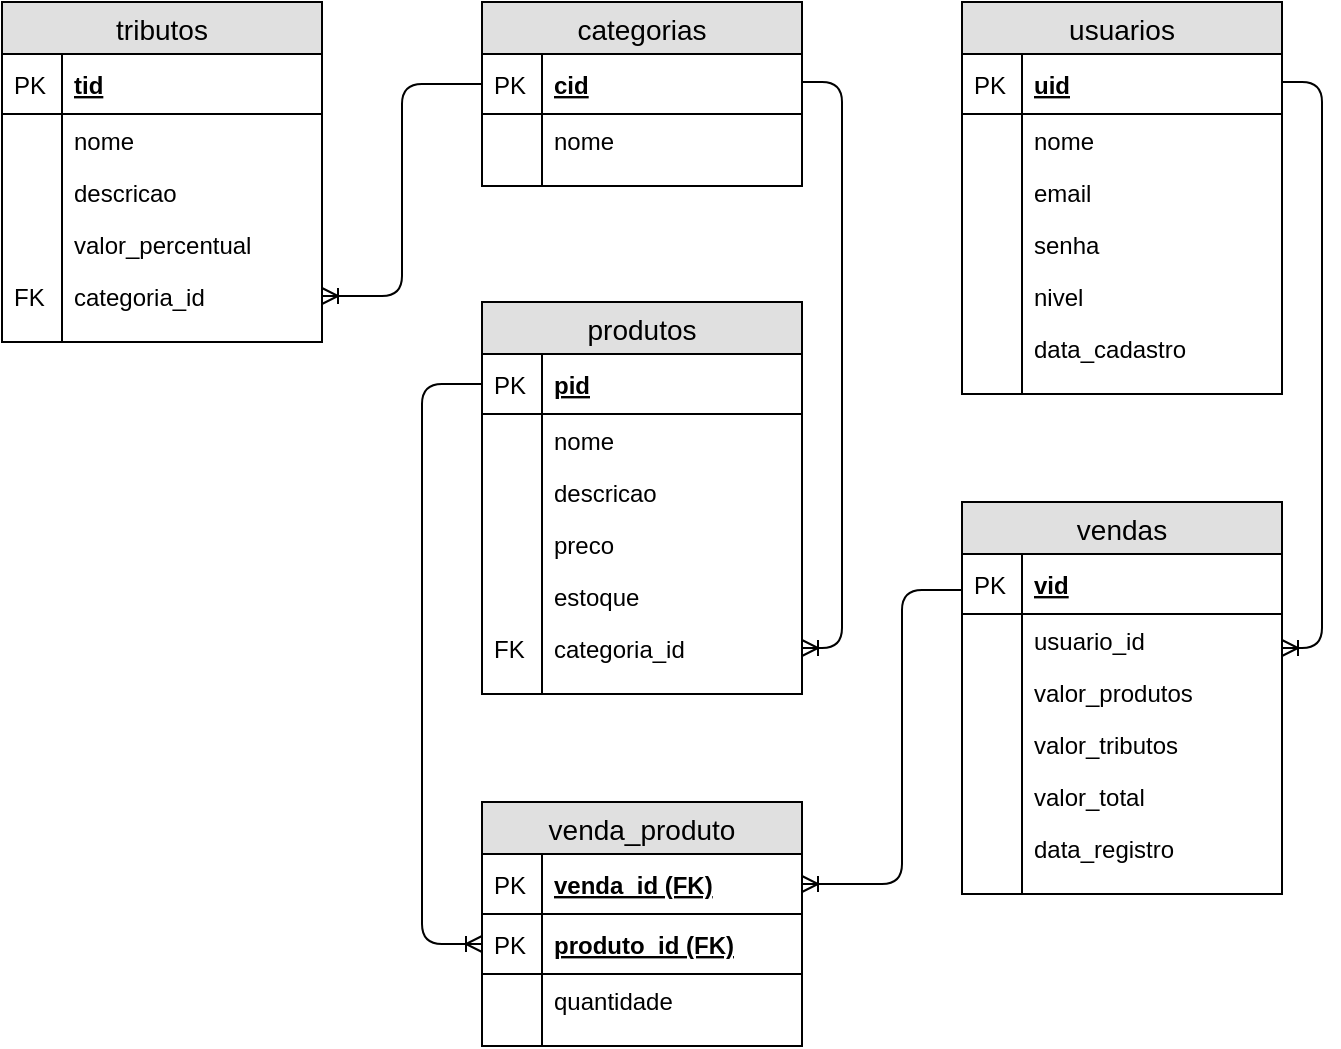 <mxfile version="12.4.8" type="device"><diagram id="7eSZoyOoNT0Z1wueBRNo" name="Page-1"><mxGraphModel dx="868" dy="489" grid="1" gridSize="10" guides="1" tooltips="1" connect="1" arrows="1" fold="1" page="1" pageScale="1" pageWidth="827" pageHeight="1169" math="0" shadow="0"><root><mxCell id="0"/><mxCell id="1" parent="0"/><mxCell id="IQ32d0eeQhoX6j4zRLbz-1" value="usuarios" style="swimlane;fontStyle=0;childLayout=stackLayout;horizontal=1;startSize=26;fillColor=#e0e0e0;horizontalStack=0;resizeParent=1;resizeParentMax=0;resizeLast=0;collapsible=1;marginBottom=0;swimlaneFillColor=#ffffff;align=center;fontSize=14;" vertex="1" parent="1"><mxGeometry x="520" y="40" width="160" height="196" as="geometry"/></mxCell><mxCell id="IQ32d0eeQhoX6j4zRLbz-2" value="uid" style="shape=partialRectangle;top=0;left=0;right=0;bottom=1;align=left;verticalAlign=middle;fillColor=none;spacingLeft=34;spacingRight=4;overflow=hidden;rotatable=0;points=[[0,0.5],[1,0.5]];portConstraint=eastwest;dropTarget=0;fontStyle=5;fontSize=12;" vertex="1" parent="IQ32d0eeQhoX6j4zRLbz-1"><mxGeometry y="26" width="160" height="30" as="geometry"/></mxCell><mxCell id="IQ32d0eeQhoX6j4zRLbz-3" value="PK" style="shape=partialRectangle;top=0;left=0;bottom=0;fillColor=none;align=left;verticalAlign=middle;spacingLeft=4;spacingRight=4;overflow=hidden;rotatable=0;points=[];portConstraint=eastwest;part=1;fontSize=12;" vertex="1" connectable="0" parent="IQ32d0eeQhoX6j4zRLbz-2"><mxGeometry width="30" height="30" as="geometry"/></mxCell><mxCell id="IQ32d0eeQhoX6j4zRLbz-4" value="nome" style="shape=partialRectangle;top=0;left=0;right=0;bottom=0;align=left;verticalAlign=top;fillColor=none;spacingLeft=34;spacingRight=4;overflow=hidden;rotatable=0;points=[[0,0.5],[1,0.5]];portConstraint=eastwest;dropTarget=0;fontSize=12;" vertex="1" parent="IQ32d0eeQhoX6j4zRLbz-1"><mxGeometry y="56" width="160" height="26" as="geometry"/></mxCell><mxCell id="IQ32d0eeQhoX6j4zRLbz-5" value="" style="shape=partialRectangle;top=0;left=0;bottom=0;fillColor=none;align=left;verticalAlign=top;spacingLeft=4;spacingRight=4;overflow=hidden;rotatable=0;points=[];portConstraint=eastwest;part=1;fontSize=12;" vertex="1" connectable="0" parent="IQ32d0eeQhoX6j4zRLbz-4"><mxGeometry width="30" height="26" as="geometry"/></mxCell><mxCell id="IQ32d0eeQhoX6j4zRLbz-6" value="email" style="shape=partialRectangle;top=0;left=0;right=0;bottom=0;align=left;verticalAlign=top;fillColor=none;spacingLeft=34;spacingRight=4;overflow=hidden;rotatable=0;points=[[0,0.5],[1,0.5]];portConstraint=eastwest;dropTarget=0;fontSize=12;" vertex="1" parent="IQ32d0eeQhoX6j4zRLbz-1"><mxGeometry y="82" width="160" height="26" as="geometry"/></mxCell><mxCell id="IQ32d0eeQhoX6j4zRLbz-7" value="" style="shape=partialRectangle;top=0;left=0;bottom=0;fillColor=none;align=left;verticalAlign=top;spacingLeft=4;spacingRight=4;overflow=hidden;rotatable=0;points=[];portConstraint=eastwest;part=1;fontSize=12;" vertex="1" connectable="0" parent="IQ32d0eeQhoX6j4zRLbz-6"><mxGeometry width="30" height="26" as="geometry"/></mxCell><mxCell id="IQ32d0eeQhoX6j4zRLbz-8" value="senha" style="shape=partialRectangle;top=0;left=0;right=0;bottom=0;align=left;verticalAlign=top;fillColor=none;spacingLeft=34;spacingRight=4;overflow=hidden;rotatable=0;points=[[0,0.5],[1,0.5]];portConstraint=eastwest;dropTarget=0;fontSize=12;" vertex="1" parent="IQ32d0eeQhoX6j4zRLbz-1"><mxGeometry y="108" width="160" height="26" as="geometry"/></mxCell><mxCell id="IQ32d0eeQhoX6j4zRLbz-9" value="" style="shape=partialRectangle;top=0;left=0;bottom=0;fillColor=none;align=left;verticalAlign=top;spacingLeft=4;spacingRight=4;overflow=hidden;rotatable=0;points=[];portConstraint=eastwest;part=1;fontSize=12;" vertex="1" connectable="0" parent="IQ32d0eeQhoX6j4zRLbz-8"><mxGeometry width="30" height="26" as="geometry"/></mxCell><mxCell id="IQ32d0eeQhoX6j4zRLbz-14" value="nivel" style="shape=partialRectangle;top=0;left=0;right=0;bottom=0;align=left;verticalAlign=top;fillColor=none;spacingLeft=34;spacingRight=4;overflow=hidden;rotatable=0;points=[[0,0.5],[1,0.5]];portConstraint=eastwest;dropTarget=0;fontSize=12;" vertex="1" parent="IQ32d0eeQhoX6j4zRLbz-1"><mxGeometry y="134" width="160" height="26" as="geometry"/></mxCell><mxCell id="IQ32d0eeQhoX6j4zRLbz-15" value="" style="shape=partialRectangle;top=0;left=0;bottom=0;fillColor=none;align=left;verticalAlign=top;spacingLeft=4;spacingRight=4;overflow=hidden;rotatable=0;points=[];portConstraint=eastwest;part=1;fontSize=12;" vertex="1" connectable="0" parent="IQ32d0eeQhoX6j4zRLbz-14"><mxGeometry width="30" height="26" as="geometry"/></mxCell><mxCell id="IQ32d0eeQhoX6j4zRLbz-12" value="data_cadastro" style="shape=partialRectangle;top=0;left=0;right=0;bottom=0;align=left;verticalAlign=top;fillColor=none;spacingLeft=34;spacingRight=4;overflow=hidden;rotatable=0;points=[[0,0.5],[1,0.5]];portConstraint=eastwest;dropTarget=0;fontSize=12;" vertex="1" parent="IQ32d0eeQhoX6j4zRLbz-1"><mxGeometry y="160" width="160" height="26" as="geometry"/></mxCell><mxCell id="IQ32d0eeQhoX6j4zRLbz-13" value="" style="shape=partialRectangle;top=0;left=0;bottom=0;fillColor=none;align=left;verticalAlign=top;spacingLeft=4;spacingRight=4;overflow=hidden;rotatable=0;points=[];portConstraint=eastwest;part=1;fontSize=12;" vertex="1" connectable="0" parent="IQ32d0eeQhoX6j4zRLbz-12"><mxGeometry width="30" height="26" as="geometry"/></mxCell><mxCell id="IQ32d0eeQhoX6j4zRLbz-10" value="" style="shape=partialRectangle;top=0;left=0;right=0;bottom=0;align=left;verticalAlign=top;fillColor=none;spacingLeft=34;spacingRight=4;overflow=hidden;rotatable=0;points=[[0,0.5],[1,0.5]];portConstraint=eastwest;dropTarget=0;fontSize=12;" vertex="1" parent="IQ32d0eeQhoX6j4zRLbz-1"><mxGeometry y="186" width="160" height="10" as="geometry"/></mxCell><mxCell id="IQ32d0eeQhoX6j4zRLbz-11" value="" style="shape=partialRectangle;top=0;left=0;bottom=0;fillColor=none;align=left;verticalAlign=top;spacingLeft=4;spacingRight=4;overflow=hidden;rotatable=0;points=[];portConstraint=eastwest;part=1;fontSize=12;" vertex="1" connectable="0" parent="IQ32d0eeQhoX6j4zRLbz-10"><mxGeometry width="30" height="10" as="geometry"/></mxCell><mxCell id="IQ32d0eeQhoX6j4zRLbz-16" value="categorias" style="swimlane;fontStyle=0;childLayout=stackLayout;horizontal=1;startSize=26;fillColor=#e0e0e0;horizontalStack=0;resizeParent=1;resizeParentMax=0;resizeLast=0;collapsible=1;marginBottom=0;swimlaneFillColor=#ffffff;align=center;fontSize=14;" vertex="1" parent="1"><mxGeometry x="280" y="40" width="160" height="92" as="geometry"/></mxCell><mxCell id="IQ32d0eeQhoX6j4zRLbz-17" value="cid" style="shape=partialRectangle;top=0;left=0;right=0;bottom=1;align=left;verticalAlign=middle;fillColor=none;spacingLeft=34;spacingRight=4;overflow=hidden;rotatable=0;points=[[0,0.5],[1,0.5]];portConstraint=eastwest;dropTarget=0;fontStyle=5;fontSize=12;" vertex="1" parent="IQ32d0eeQhoX6j4zRLbz-16"><mxGeometry y="26" width="160" height="30" as="geometry"/></mxCell><mxCell id="IQ32d0eeQhoX6j4zRLbz-18" value="PK" style="shape=partialRectangle;top=0;left=0;bottom=0;fillColor=none;align=left;verticalAlign=middle;spacingLeft=4;spacingRight=4;overflow=hidden;rotatable=0;points=[];portConstraint=eastwest;part=1;fontSize=12;" vertex="1" connectable="0" parent="IQ32d0eeQhoX6j4zRLbz-17"><mxGeometry width="30" height="30" as="geometry"/></mxCell><mxCell id="IQ32d0eeQhoX6j4zRLbz-19" value="nome" style="shape=partialRectangle;top=0;left=0;right=0;bottom=0;align=left;verticalAlign=top;fillColor=none;spacingLeft=34;spacingRight=4;overflow=hidden;rotatable=0;points=[[0,0.5],[1,0.5]];portConstraint=eastwest;dropTarget=0;fontSize=12;" vertex="1" parent="IQ32d0eeQhoX6j4zRLbz-16"><mxGeometry y="56" width="160" height="26" as="geometry"/></mxCell><mxCell id="IQ32d0eeQhoX6j4zRLbz-20" value="" style="shape=partialRectangle;top=0;left=0;bottom=0;fillColor=none;align=left;verticalAlign=top;spacingLeft=4;spacingRight=4;overflow=hidden;rotatable=0;points=[];portConstraint=eastwest;part=1;fontSize=12;" vertex="1" connectable="0" parent="IQ32d0eeQhoX6j4zRLbz-19"><mxGeometry width="30" height="26" as="geometry"/></mxCell><mxCell id="IQ32d0eeQhoX6j4zRLbz-29" value="" style="shape=partialRectangle;top=0;left=0;right=0;bottom=0;align=left;verticalAlign=top;fillColor=none;spacingLeft=34;spacingRight=4;overflow=hidden;rotatable=0;points=[[0,0.5],[1,0.5]];portConstraint=eastwest;dropTarget=0;fontSize=12;" vertex="1" parent="IQ32d0eeQhoX6j4zRLbz-16"><mxGeometry y="82" width="160" height="10" as="geometry"/></mxCell><mxCell id="IQ32d0eeQhoX6j4zRLbz-30" value="" style="shape=partialRectangle;top=0;left=0;bottom=0;fillColor=none;align=left;verticalAlign=top;spacingLeft=4;spacingRight=4;overflow=hidden;rotatable=0;points=[];portConstraint=eastwest;part=1;fontSize=12;" vertex="1" connectable="0" parent="IQ32d0eeQhoX6j4zRLbz-29"><mxGeometry width="30" height="10" as="geometry"/></mxCell><mxCell id="IQ32d0eeQhoX6j4zRLbz-31" value="produtos" style="swimlane;fontStyle=0;childLayout=stackLayout;horizontal=1;startSize=26;fillColor=#e0e0e0;horizontalStack=0;resizeParent=1;resizeParentMax=0;resizeLast=0;collapsible=1;marginBottom=0;swimlaneFillColor=#ffffff;align=center;fontSize=14;" vertex="1" parent="1"><mxGeometry x="280" y="190" width="160" height="196" as="geometry"/></mxCell><mxCell id="IQ32d0eeQhoX6j4zRLbz-32" value="pid" style="shape=partialRectangle;top=0;left=0;right=0;bottom=1;align=left;verticalAlign=middle;fillColor=none;spacingLeft=34;spacingRight=4;overflow=hidden;rotatable=0;points=[[0,0.5],[1,0.5]];portConstraint=eastwest;dropTarget=0;fontStyle=5;fontSize=12;" vertex="1" parent="IQ32d0eeQhoX6j4zRLbz-31"><mxGeometry y="26" width="160" height="30" as="geometry"/></mxCell><mxCell id="IQ32d0eeQhoX6j4zRLbz-33" value="PK" style="shape=partialRectangle;top=0;left=0;bottom=0;fillColor=none;align=left;verticalAlign=middle;spacingLeft=4;spacingRight=4;overflow=hidden;rotatable=0;points=[];portConstraint=eastwest;part=1;fontSize=12;" vertex="1" connectable="0" parent="IQ32d0eeQhoX6j4zRLbz-32"><mxGeometry width="30" height="30" as="geometry"/></mxCell><mxCell id="IQ32d0eeQhoX6j4zRLbz-34" value="nome" style="shape=partialRectangle;top=0;left=0;right=0;bottom=0;align=left;verticalAlign=top;fillColor=none;spacingLeft=34;spacingRight=4;overflow=hidden;rotatable=0;points=[[0,0.5],[1,0.5]];portConstraint=eastwest;dropTarget=0;fontSize=12;" vertex="1" parent="IQ32d0eeQhoX6j4zRLbz-31"><mxGeometry y="56" width="160" height="26" as="geometry"/></mxCell><mxCell id="IQ32d0eeQhoX6j4zRLbz-35" value="" style="shape=partialRectangle;top=0;left=0;bottom=0;fillColor=none;align=left;verticalAlign=top;spacingLeft=4;spacingRight=4;overflow=hidden;rotatable=0;points=[];portConstraint=eastwest;part=1;fontSize=12;" vertex="1" connectable="0" parent="IQ32d0eeQhoX6j4zRLbz-34"><mxGeometry width="30" height="26" as="geometry"/></mxCell><mxCell id="IQ32d0eeQhoX6j4zRLbz-36" value="descricao" style="shape=partialRectangle;top=0;left=0;right=0;bottom=0;align=left;verticalAlign=top;fillColor=none;spacingLeft=34;spacingRight=4;overflow=hidden;rotatable=0;points=[[0,0.5],[1,0.5]];portConstraint=eastwest;dropTarget=0;fontSize=12;" vertex="1" parent="IQ32d0eeQhoX6j4zRLbz-31"><mxGeometry y="82" width="160" height="26" as="geometry"/></mxCell><mxCell id="IQ32d0eeQhoX6j4zRLbz-37" value="" style="shape=partialRectangle;top=0;left=0;bottom=0;fillColor=none;align=left;verticalAlign=top;spacingLeft=4;spacingRight=4;overflow=hidden;rotatable=0;points=[];portConstraint=eastwest;part=1;fontSize=12;" vertex="1" connectable="0" parent="IQ32d0eeQhoX6j4zRLbz-36"><mxGeometry width="30" height="26" as="geometry"/></mxCell><mxCell id="IQ32d0eeQhoX6j4zRLbz-38" value="preco" style="shape=partialRectangle;top=0;left=0;right=0;bottom=0;align=left;verticalAlign=top;fillColor=none;spacingLeft=34;spacingRight=4;overflow=hidden;rotatable=0;points=[[0,0.5],[1,0.5]];portConstraint=eastwest;dropTarget=0;fontSize=12;" vertex="1" parent="IQ32d0eeQhoX6j4zRLbz-31"><mxGeometry y="108" width="160" height="26" as="geometry"/></mxCell><mxCell id="IQ32d0eeQhoX6j4zRLbz-39" value="" style="shape=partialRectangle;top=0;left=0;bottom=0;fillColor=none;align=left;verticalAlign=top;spacingLeft=4;spacingRight=4;overflow=hidden;rotatable=0;points=[];portConstraint=eastwest;part=1;fontSize=12;" vertex="1" connectable="0" parent="IQ32d0eeQhoX6j4zRLbz-38"><mxGeometry width="30" height="26" as="geometry"/></mxCell><mxCell id="IQ32d0eeQhoX6j4zRLbz-119" value="estoque" style="shape=partialRectangle;top=0;left=0;right=0;bottom=0;align=left;verticalAlign=top;fillColor=none;spacingLeft=34;spacingRight=4;overflow=hidden;rotatable=0;points=[[0,0.5],[1,0.5]];portConstraint=eastwest;dropTarget=0;fontSize=12;" vertex="1" parent="IQ32d0eeQhoX6j4zRLbz-31"><mxGeometry y="134" width="160" height="26" as="geometry"/></mxCell><mxCell id="IQ32d0eeQhoX6j4zRLbz-120" value="" style="shape=partialRectangle;top=0;left=0;bottom=0;fillColor=none;align=left;verticalAlign=top;spacingLeft=4;spacingRight=4;overflow=hidden;rotatable=0;points=[];portConstraint=eastwest;part=1;fontSize=12;" vertex="1" connectable="0" parent="IQ32d0eeQhoX6j4zRLbz-119"><mxGeometry width="30" height="26" as="geometry"/></mxCell><mxCell id="IQ32d0eeQhoX6j4zRLbz-42" value="categoria_id" style="shape=partialRectangle;top=0;left=0;right=0;bottom=0;align=left;verticalAlign=top;fillColor=none;spacingLeft=34;spacingRight=4;overflow=hidden;rotatable=0;points=[[0,0.5],[1,0.5]];portConstraint=eastwest;dropTarget=0;fontSize=12;" vertex="1" parent="IQ32d0eeQhoX6j4zRLbz-31"><mxGeometry y="160" width="160" height="26" as="geometry"/></mxCell><mxCell id="IQ32d0eeQhoX6j4zRLbz-43" value="FK" style="shape=partialRectangle;top=0;left=0;bottom=0;fillColor=none;align=left;verticalAlign=top;spacingLeft=4;spacingRight=4;overflow=hidden;rotatable=0;points=[];portConstraint=eastwest;part=1;fontSize=12;" vertex="1" connectable="0" parent="IQ32d0eeQhoX6j4zRLbz-42"><mxGeometry width="30" height="26" as="geometry"/></mxCell><mxCell id="IQ32d0eeQhoX6j4zRLbz-40" value="" style="shape=partialRectangle;top=0;left=0;right=0;bottom=0;align=left;verticalAlign=top;fillColor=none;spacingLeft=34;spacingRight=4;overflow=hidden;rotatable=0;points=[[0,0.5],[1,0.5]];portConstraint=eastwest;dropTarget=0;fontSize=12;" vertex="1" parent="IQ32d0eeQhoX6j4zRLbz-31"><mxGeometry y="186" width="160" height="10" as="geometry"/></mxCell><mxCell id="IQ32d0eeQhoX6j4zRLbz-41" value="" style="shape=partialRectangle;top=0;left=0;bottom=0;fillColor=none;align=left;verticalAlign=top;spacingLeft=4;spacingRight=4;overflow=hidden;rotatable=0;points=[];portConstraint=eastwest;part=1;fontSize=12;" vertex="1" connectable="0" parent="IQ32d0eeQhoX6j4zRLbz-40"><mxGeometry width="30" height="10" as="geometry"/></mxCell><mxCell id="IQ32d0eeQhoX6j4zRLbz-44" value="tributos" style="swimlane;fontStyle=0;childLayout=stackLayout;horizontal=1;startSize=26;fillColor=#e0e0e0;horizontalStack=0;resizeParent=1;resizeParentMax=0;resizeLast=0;collapsible=1;marginBottom=0;swimlaneFillColor=#ffffff;align=center;fontSize=14;" vertex="1" parent="1"><mxGeometry x="40" y="40" width="160" height="170" as="geometry"/></mxCell><mxCell id="IQ32d0eeQhoX6j4zRLbz-45" value="tid" style="shape=partialRectangle;top=0;left=0;right=0;bottom=1;align=left;verticalAlign=middle;fillColor=none;spacingLeft=34;spacingRight=4;overflow=hidden;rotatable=0;points=[[0,0.5],[1,0.5]];portConstraint=eastwest;dropTarget=0;fontStyle=5;fontSize=12;" vertex="1" parent="IQ32d0eeQhoX6j4zRLbz-44"><mxGeometry y="26" width="160" height="30" as="geometry"/></mxCell><mxCell id="IQ32d0eeQhoX6j4zRLbz-46" value="PK" style="shape=partialRectangle;top=0;left=0;bottom=0;fillColor=none;align=left;verticalAlign=middle;spacingLeft=4;spacingRight=4;overflow=hidden;rotatable=0;points=[];portConstraint=eastwest;part=1;fontSize=12;" vertex="1" connectable="0" parent="IQ32d0eeQhoX6j4zRLbz-45"><mxGeometry width="30" height="30" as="geometry"/></mxCell><mxCell id="IQ32d0eeQhoX6j4zRLbz-47" value="nome" style="shape=partialRectangle;top=0;left=0;right=0;bottom=0;align=left;verticalAlign=top;fillColor=none;spacingLeft=34;spacingRight=4;overflow=hidden;rotatable=0;points=[[0,0.5],[1,0.5]];portConstraint=eastwest;dropTarget=0;fontSize=12;" vertex="1" parent="IQ32d0eeQhoX6j4zRLbz-44"><mxGeometry y="56" width="160" height="26" as="geometry"/></mxCell><mxCell id="IQ32d0eeQhoX6j4zRLbz-48" value="" style="shape=partialRectangle;top=0;left=0;bottom=0;fillColor=none;align=left;verticalAlign=top;spacingLeft=4;spacingRight=4;overflow=hidden;rotatable=0;points=[];portConstraint=eastwest;part=1;fontSize=12;" vertex="1" connectable="0" parent="IQ32d0eeQhoX6j4zRLbz-47"><mxGeometry width="30" height="26" as="geometry"/></mxCell><mxCell id="IQ32d0eeQhoX6j4zRLbz-49" value="descricao" style="shape=partialRectangle;top=0;left=0;right=0;bottom=0;align=left;verticalAlign=top;fillColor=none;spacingLeft=34;spacingRight=4;overflow=hidden;rotatable=0;points=[[0,0.5],[1,0.5]];portConstraint=eastwest;dropTarget=0;fontSize=12;" vertex="1" parent="IQ32d0eeQhoX6j4zRLbz-44"><mxGeometry y="82" width="160" height="26" as="geometry"/></mxCell><mxCell id="IQ32d0eeQhoX6j4zRLbz-50" value="" style="shape=partialRectangle;top=0;left=0;bottom=0;fillColor=none;align=left;verticalAlign=top;spacingLeft=4;spacingRight=4;overflow=hidden;rotatable=0;points=[];portConstraint=eastwest;part=1;fontSize=12;" vertex="1" connectable="0" parent="IQ32d0eeQhoX6j4zRLbz-49"><mxGeometry width="30" height="26" as="geometry"/></mxCell><mxCell id="IQ32d0eeQhoX6j4zRLbz-51" value="valor_percentual" style="shape=partialRectangle;top=0;left=0;right=0;bottom=0;align=left;verticalAlign=top;fillColor=none;spacingLeft=34;spacingRight=4;overflow=hidden;rotatable=0;points=[[0,0.5],[1,0.5]];portConstraint=eastwest;dropTarget=0;fontSize=12;" vertex="1" parent="IQ32d0eeQhoX6j4zRLbz-44"><mxGeometry y="108" width="160" height="26" as="geometry"/></mxCell><mxCell id="IQ32d0eeQhoX6j4zRLbz-52" value="" style="shape=partialRectangle;top=0;left=0;bottom=0;fillColor=none;align=left;verticalAlign=top;spacingLeft=4;spacingRight=4;overflow=hidden;rotatable=0;points=[];portConstraint=eastwest;part=1;fontSize=12;" vertex="1" connectable="0" parent="IQ32d0eeQhoX6j4zRLbz-51"><mxGeometry width="30" height="26" as="geometry"/></mxCell><mxCell id="IQ32d0eeQhoX6j4zRLbz-121" value="categoria_id" style="shape=partialRectangle;top=0;left=0;right=0;bottom=0;align=left;verticalAlign=top;fillColor=none;spacingLeft=34;spacingRight=4;overflow=hidden;rotatable=0;points=[[0,0.5],[1,0.5]];portConstraint=eastwest;dropTarget=0;fontSize=12;" vertex="1" parent="IQ32d0eeQhoX6j4zRLbz-44"><mxGeometry y="134" width="160" height="26" as="geometry"/></mxCell><mxCell id="IQ32d0eeQhoX6j4zRLbz-122" value="FK" style="shape=partialRectangle;top=0;left=0;bottom=0;fillColor=none;align=left;verticalAlign=top;spacingLeft=4;spacingRight=4;overflow=hidden;rotatable=0;points=[];portConstraint=eastwest;part=1;fontSize=12;" vertex="1" connectable="0" parent="IQ32d0eeQhoX6j4zRLbz-121"><mxGeometry width="30" height="26" as="geometry"/></mxCell><mxCell id="IQ32d0eeQhoX6j4zRLbz-55" value="" style="shape=partialRectangle;top=0;left=0;right=0;bottom=0;align=left;verticalAlign=top;fillColor=none;spacingLeft=34;spacingRight=4;overflow=hidden;rotatable=0;points=[[0,0.5],[1,0.5]];portConstraint=eastwest;dropTarget=0;fontSize=12;" vertex="1" parent="IQ32d0eeQhoX6j4zRLbz-44"><mxGeometry y="160" width="160" height="10" as="geometry"/></mxCell><mxCell id="IQ32d0eeQhoX6j4zRLbz-56" value="" style="shape=partialRectangle;top=0;left=0;bottom=0;fillColor=none;align=left;verticalAlign=top;spacingLeft=4;spacingRight=4;overflow=hidden;rotatable=0;points=[];portConstraint=eastwest;part=1;fontSize=12;" vertex="1" connectable="0" parent="IQ32d0eeQhoX6j4zRLbz-55"><mxGeometry width="30" height="10" as="geometry"/></mxCell><mxCell id="IQ32d0eeQhoX6j4zRLbz-57" value="vendas" style="swimlane;fontStyle=0;childLayout=stackLayout;horizontal=1;startSize=26;fillColor=#e0e0e0;horizontalStack=0;resizeParent=1;resizeParentMax=0;resizeLast=0;collapsible=1;marginBottom=0;swimlaneFillColor=#ffffff;align=center;fontSize=14;" vertex="1" parent="1"><mxGeometry x="520" y="290" width="160" height="196" as="geometry"/></mxCell><mxCell id="IQ32d0eeQhoX6j4zRLbz-58" value="vid" style="shape=partialRectangle;top=0;left=0;right=0;bottom=1;align=left;verticalAlign=middle;fillColor=none;spacingLeft=34;spacingRight=4;overflow=hidden;rotatable=0;points=[[0,0.5],[1,0.5]];portConstraint=eastwest;dropTarget=0;fontStyle=5;fontSize=12;" vertex="1" parent="IQ32d0eeQhoX6j4zRLbz-57"><mxGeometry y="26" width="160" height="30" as="geometry"/></mxCell><mxCell id="IQ32d0eeQhoX6j4zRLbz-59" value="PK" style="shape=partialRectangle;top=0;left=0;bottom=0;fillColor=none;align=left;verticalAlign=middle;spacingLeft=4;spacingRight=4;overflow=hidden;rotatable=0;points=[];portConstraint=eastwest;part=1;fontSize=12;" vertex="1" connectable="0" parent="IQ32d0eeQhoX6j4zRLbz-58"><mxGeometry width="30" height="30" as="geometry"/></mxCell><mxCell id="IQ32d0eeQhoX6j4zRLbz-60" value="usuario_id" style="shape=partialRectangle;top=0;left=0;right=0;bottom=0;align=left;verticalAlign=top;fillColor=none;spacingLeft=34;spacingRight=4;overflow=hidden;rotatable=0;points=[[0,0.5],[1,0.5]];portConstraint=eastwest;dropTarget=0;fontSize=12;" vertex="1" parent="IQ32d0eeQhoX6j4zRLbz-57"><mxGeometry y="56" width="160" height="26" as="geometry"/></mxCell><mxCell id="IQ32d0eeQhoX6j4zRLbz-61" value="" style="shape=partialRectangle;top=0;left=0;bottom=0;fillColor=none;align=left;verticalAlign=top;spacingLeft=4;spacingRight=4;overflow=hidden;rotatable=0;points=[];portConstraint=eastwest;part=1;fontSize=12;" vertex="1" connectable="0" parent="IQ32d0eeQhoX6j4zRLbz-60"><mxGeometry width="30" height="26" as="geometry"/></mxCell><mxCell id="IQ32d0eeQhoX6j4zRLbz-64" value="valor_produtos" style="shape=partialRectangle;top=0;left=0;right=0;bottom=0;align=left;verticalAlign=top;fillColor=none;spacingLeft=34;spacingRight=4;overflow=hidden;rotatable=0;points=[[0,0.5],[1,0.5]];portConstraint=eastwest;dropTarget=0;fontSize=12;" vertex="1" parent="IQ32d0eeQhoX6j4zRLbz-57"><mxGeometry y="82" width="160" height="26" as="geometry"/></mxCell><mxCell id="IQ32d0eeQhoX6j4zRLbz-65" value="" style="shape=partialRectangle;top=0;left=0;bottom=0;fillColor=none;align=left;verticalAlign=top;spacingLeft=4;spacingRight=4;overflow=hidden;rotatable=0;points=[];portConstraint=eastwest;part=1;fontSize=12;" vertex="1" connectable="0" parent="IQ32d0eeQhoX6j4zRLbz-64"><mxGeometry width="30" height="26" as="geometry"/></mxCell><mxCell id="IQ32d0eeQhoX6j4zRLbz-66" value="valor_tributos" style="shape=partialRectangle;top=0;left=0;right=0;bottom=0;align=left;verticalAlign=top;fillColor=none;spacingLeft=34;spacingRight=4;overflow=hidden;rotatable=0;points=[[0,0.5],[1,0.5]];portConstraint=eastwest;dropTarget=0;fontSize=12;" vertex="1" parent="IQ32d0eeQhoX6j4zRLbz-57"><mxGeometry y="108" width="160" height="26" as="geometry"/></mxCell><mxCell id="IQ32d0eeQhoX6j4zRLbz-67" value="" style="shape=partialRectangle;top=0;left=0;bottom=0;fillColor=none;align=left;verticalAlign=top;spacingLeft=4;spacingRight=4;overflow=hidden;rotatable=0;points=[];portConstraint=eastwest;part=1;fontSize=12;" vertex="1" connectable="0" parent="IQ32d0eeQhoX6j4zRLbz-66"><mxGeometry width="30" height="26" as="geometry"/></mxCell><mxCell id="IQ32d0eeQhoX6j4zRLbz-68" value="valor_total" style="shape=partialRectangle;top=0;left=0;right=0;bottom=0;align=left;verticalAlign=top;fillColor=none;spacingLeft=34;spacingRight=4;overflow=hidden;rotatable=0;points=[[0,0.5],[1,0.5]];portConstraint=eastwest;dropTarget=0;fontSize=12;" vertex="1" parent="IQ32d0eeQhoX6j4zRLbz-57"><mxGeometry y="134" width="160" height="26" as="geometry"/></mxCell><mxCell id="IQ32d0eeQhoX6j4zRLbz-69" value="" style="shape=partialRectangle;top=0;left=0;bottom=0;fillColor=none;align=left;verticalAlign=top;spacingLeft=4;spacingRight=4;overflow=hidden;rotatable=0;points=[];portConstraint=eastwest;part=1;fontSize=12;" vertex="1" connectable="0" parent="IQ32d0eeQhoX6j4zRLbz-68"><mxGeometry width="30" height="26" as="geometry"/></mxCell><mxCell id="IQ32d0eeQhoX6j4zRLbz-72" value="data_registro" style="shape=partialRectangle;top=0;left=0;right=0;bottom=0;align=left;verticalAlign=top;fillColor=none;spacingLeft=34;spacingRight=4;overflow=hidden;rotatable=0;points=[[0,0.5],[1,0.5]];portConstraint=eastwest;dropTarget=0;fontSize=12;" vertex="1" parent="IQ32d0eeQhoX6j4zRLbz-57"><mxGeometry y="160" width="160" height="26" as="geometry"/></mxCell><mxCell id="IQ32d0eeQhoX6j4zRLbz-73" value="" style="shape=partialRectangle;top=0;left=0;bottom=0;fillColor=none;align=left;verticalAlign=top;spacingLeft=4;spacingRight=4;overflow=hidden;rotatable=0;points=[];portConstraint=eastwest;part=1;fontSize=12;" vertex="1" connectable="0" parent="IQ32d0eeQhoX6j4zRLbz-72"><mxGeometry width="30" height="26" as="geometry"/></mxCell><mxCell id="IQ32d0eeQhoX6j4zRLbz-70" value="" style="shape=partialRectangle;top=0;left=0;right=0;bottom=0;align=left;verticalAlign=top;fillColor=none;spacingLeft=34;spacingRight=4;overflow=hidden;rotatable=0;points=[[0,0.5],[1,0.5]];portConstraint=eastwest;dropTarget=0;fontSize=12;" vertex="1" parent="IQ32d0eeQhoX6j4zRLbz-57"><mxGeometry y="186" width="160" height="10" as="geometry"/></mxCell><mxCell id="IQ32d0eeQhoX6j4zRLbz-71" value="" style="shape=partialRectangle;top=0;left=0;bottom=0;fillColor=none;align=left;verticalAlign=top;spacingLeft=4;spacingRight=4;overflow=hidden;rotatable=0;points=[];portConstraint=eastwest;part=1;fontSize=12;" vertex="1" connectable="0" parent="IQ32d0eeQhoX6j4zRLbz-70"><mxGeometry width="30" height="10" as="geometry"/></mxCell><mxCell id="IQ32d0eeQhoX6j4zRLbz-107" value="venda_produto" style="swimlane;fontStyle=0;childLayout=stackLayout;horizontal=1;startSize=26;fillColor=#e0e0e0;horizontalStack=0;resizeParent=1;resizeParentMax=0;resizeLast=0;collapsible=1;marginBottom=0;swimlaneFillColor=#ffffff;align=center;fontSize=14;" vertex="1" parent="1"><mxGeometry x="280" y="440" width="160" height="122" as="geometry"/></mxCell><mxCell id="IQ32d0eeQhoX6j4zRLbz-108" value="venda_id (FK)" style="shape=partialRectangle;top=0;left=0;right=0;bottom=1;align=left;verticalAlign=middle;fillColor=none;spacingLeft=34;spacingRight=4;overflow=hidden;rotatable=0;points=[[0,0.5],[1,0.5]];portConstraint=eastwest;dropTarget=0;fontStyle=5;fontSize=12;" vertex="1" parent="IQ32d0eeQhoX6j4zRLbz-107"><mxGeometry y="26" width="160" height="30" as="geometry"/></mxCell><mxCell id="IQ32d0eeQhoX6j4zRLbz-109" value="PK" style="shape=partialRectangle;top=0;left=0;bottom=0;fillColor=none;align=left;verticalAlign=middle;spacingLeft=4;spacingRight=4;overflow=hidden;rotatable=0;points=[];portConstraint=eastwest;part=1;fontSize=12;" vertex="1" connectable="0" parent="IQ32d0eeQhoX6j4zRLbz-108"><mxGeometry width="30" height="30" as="geometry"/></mxCell><mxCell id="IQ32d0eeQhoX6j4zRLbz-110" value="produto_id (FK)" style="shape=partialRectangle;top=0;left=0;right=0;bottom=1;align=left;verticalAlign=middle;fillColor=none;spacingLeft=34;spacingRight=4;overflow=hidden;rotatable=0;points=[[0,0.5],[1,0.5]];portConstraint=eastwest;dropTarget=0;fontStyle=5;fontSize=12;" vertex="1" parent="IQ32d0eeQhoX6j4zRLbz-107"><mxGeometry y="56" width="160" height="30" as="geometry"/></mxCell><mxCell id="IQ32d0eeQhoX6j4zRLbz-111" value="PK" style="shape=partialRectangle;top=0;left=0;bottom=0;fillColor=none;align=left;verticalAlign=middle;spacingLeft=4;spacingRight=4;overflow=hidden;rotatable=0;points=[];portConstraint=eastwest;part=1;fontSize=12;" vertex="1" connectable="0" parent="IQ32d0eeQhoX6j4zRLbz-110"><mxGeometry width="30" height="30" as="geometry"/></mxCell><mxCell id="IQ32d0eeQhoX6j4zRLbz-114" value="quantidade" style="shape=partialRectangle;top=0;left=0;right=0;bottom=0;align=left;verticalAlign=top;fillColor=none;spacingLeft=34;spacingRight=4;overflow=hidden;rotatable=0;points=[[0,0.5],[1,0.5]];portConstraint=eastwest;dropTarget=0;fontSize=12;" vertex="1" parent="IQ32d0eeQhoX6j4zRLbz-107"><mxGeometry y="86" width="160" height="26" as="geometry"/></mxCell><mxCell id="IQ32d0eeQhoX6j4zRLbz-115" value="" style="shape=partialRectangle;top=0;left=0;bottom=0;fillColor=none;align=left;verticalAlign=top;spacingLeft=4;spacingRight=4;overflow=hidden;rotatable=0;points=[];portConstraint=eastwest;part=1;fontSize=12;" vertex="1" connectable="0" parent="IQ32d0eeQhoX6j4zRLbz-114"><mxGeometry width="30" height="26" as="geometry"/></mxCell><mxCell id="IQ32d0eeQhoX6j4zRLbz-112" value="" style="shape=partialRectangle;top=0;left=0;right=0;bottom=0;align=left;verticalAlign=top;fillColor=none;spacingLeft=34;spacingRight=4;overflow=hidden;rotatable=0;points=[[0,0.5],[1,0.5]];portConstraint=eastwest;dropTarget=0;fontSize=12;" vertex="1" parent="IQ32d0eeQhoX6j4zRLbz-107"><mxGeometry y="112" width="160" height="10" as="geometry"/></mxCell><mxCell id="IQ32d0eeQhoX6j4zRLbz-113" value="" style="shape=partialRectangle;top=0;left=0;bottom=0;fillColor=none;align=left;verticalAlign=top;spacingLeft=4;spacingRight=4;overflow=hidden;rotatable=0;points=[];portConstraint=eastwest;part=1;fontSize=12;" vertex="1" connectable="0" parent="IQ32d0eeQhoX6j4zRLbz-112"><mxGeometry width="30" height="10" as="geometry"/></mxCell><mxCell id="IQ32d0eeQhoX6j4zRLbz-126" value="" style="edgeStyle=elbowEdgeStyle;fontSize=12;html=1;endArrow=ERoneToMany;entryX=1;entryY=0.5;entryDx=0;entryDy=0;exitX=0;exitY=0.5;exitDx=0;exitDy=0;" edge="1" parent="1" source="IQ32d0eeQhoX6j4zRLbz-17" target="IQ32d0eeQhoX6j4zRLbz-121"><mxGeometry width="100" height="100" relative="1" as="geometry"><mxPoint x="260" y="160" as="sourcePoint"/><mxPoint x="300" y="200" as="targetPoint"/></mxGeometry></mxCell><mxCell id="IQ32d0eeQhoX6j4zRLbz-128" value="" style="edgeStyle=elbowEdgeStyle;fontSize=12;html=1;endArrow=ERoneToMany;exitX=0;exitY=0.5;exitDx=0;exitDy=0;entryX=1;entryY=0.5;entryDx=0;entryDy=0;" edge="1" parent="1" target="IQ32d0eeQhoX6j4zRLbz-42"><mxGeometry width="100" height="100" relative="1" as="geometry"><mxPoint x="440" y="80" as="sourcePoint"/><mxPoint x="390" y="375" as="targetPoint"/><Array as="points"><mxPoint x="460" y="225"/></Array></mxGeometry></mxCell><mxCell id="IQ32d0eeQhoX6j4zRLbz-129" value="" style="edgeStyle=elbowEdgeStyle;fontSize=12;html=1;endArrow=ERoneToMany;exitX=0;exitY=0.5;exitDx=0;exitDy=0;entryX=1;entryY=0.5;entryDx=0;entryDy=0;" edge="1" parent="1"><mxGeometry width="100" height="100" relative="1" as="geometry"><mxPoint x="680" y="80" as="sourcePoint"/><mxPoint x="680" y="363" as="targetPoint"/><Array as="points"><mxPoint x="700" y="225"/></Array></mxGeometry></mxCell><mxCell id="IQ32d0eeQhoX6j4zRLbz-130" value="" style="edgeStyle=elbowEdgeStyle;fontSize=12;html=1;endArrow=ERoneToMany;entryX=1;entryY=0.5;entryDx=0;entryDy=0;exitX=0;exitY=0.5;exitDx=0;exitDy=0;" edge="1" parent="1" target="IQ32d0eeQhoX6j4zRLbz-108"><mxGeometry width="100" height="100" relative="1" as="geometry"><mxPoint x="520" y="334" as="sourcePoint"/><mxPoint x="440" y="440" as="targetPoint"/><Array as="points"><mxPoint x="490" y="400"/></Array></mxGeometry></mxCell><mxCell id="IQ32d0eeQhoX6j4zRLbz-131" value="" style="edgeStyle=elbowEdgeStyle;fontSize=12;html=1;endArrow=ERoneToMany;exitX=0;exitY=0.5;exitDx=0;exitDy=0;entryX=0;entryY=0.5;entryDx=0;entryDy=0;" edge="1" parent="1" source="IQ32d0eeQhoX6j4zRLbz-32" target="IQ32d0eeQhoX6j4zRLbz-110"><mxGeometry width="100" height="100" relative="1" as="geometry"><mxPoint x="450" y="90" as="sourcePoint"/><mxPoint x="450" y="373" as="targetPoint"/><Array as="points"><mxPoint x="250" y="370"/><mxPoint x="470" y="235"/></Array></mxGeometry></mxCell></root></mxGraphModel></diagram></mxfile>